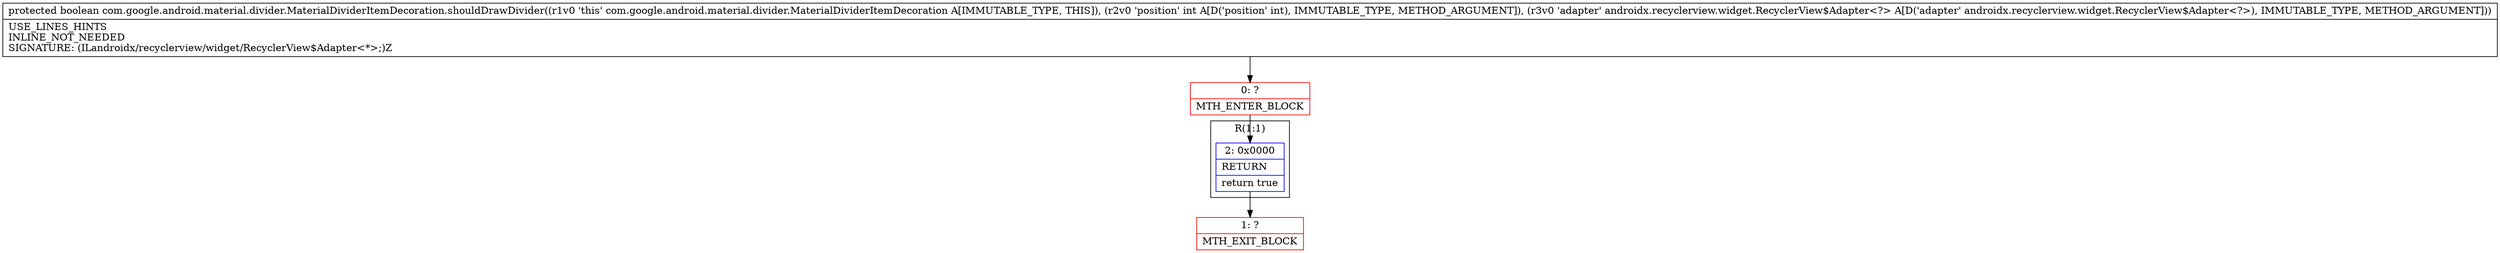 digraph "CFG forcom.google.android.material.divider.MaterialDividerItemDecoration.shouldDrawDivider(ILandroidx\/recyclerview\/widget\/RecyclerView$Adapter;)Z" {
subgraph cluster_Region_408542663 {
label = "R(1:1)";
node [shape=record,color=blue];
Node_2 [shape=record,label="{2\:\ 0x0000|RETURN\l|return true\l}"];
}
Node_0 [shape=record,color=red,label="{0\:\ ?|MTH_ENTER_BLOCK\l}"];
Node_1 [shape=record,color=red,label="{1\:\ ?|MTH_EXIT_BLOCK\l}"];
MethodNode[shape=record,label="{protected boolean com.google.android.material.divider.MaterialDividerItemDecoration.shouldDrawDivider((r1v0 'this' com.google.android.material.divider.MaterialDividerItemDecoration A[IMMUTABLE_TYPE, THIS]), (r2v0 'position' int A[D('position' int), IMMUTABLE_TYPE, METHOD_ARGUMENT]), (r3v0 'adapter' androidx.recyclerview.widget.RecyclerView$Adapter\<?\> A[D('adapter' androidx.recyclerview.widget.RecyclerView$Adapter\<?\>), IMMUTABLE_TYPE, METHOD_ARGUMENT]))  | USE_LINES_HINTS\lINLINE_NOT_NEEDED\lSIGNATURE: (ILandroidx\/recyclerview\/widget\/RecyclerView$Adapter\<*\>;)Z\l}"];
MethodNode -> Node_0;Node_2 -> Node_1;
Node_0 -> Node_2;
}

